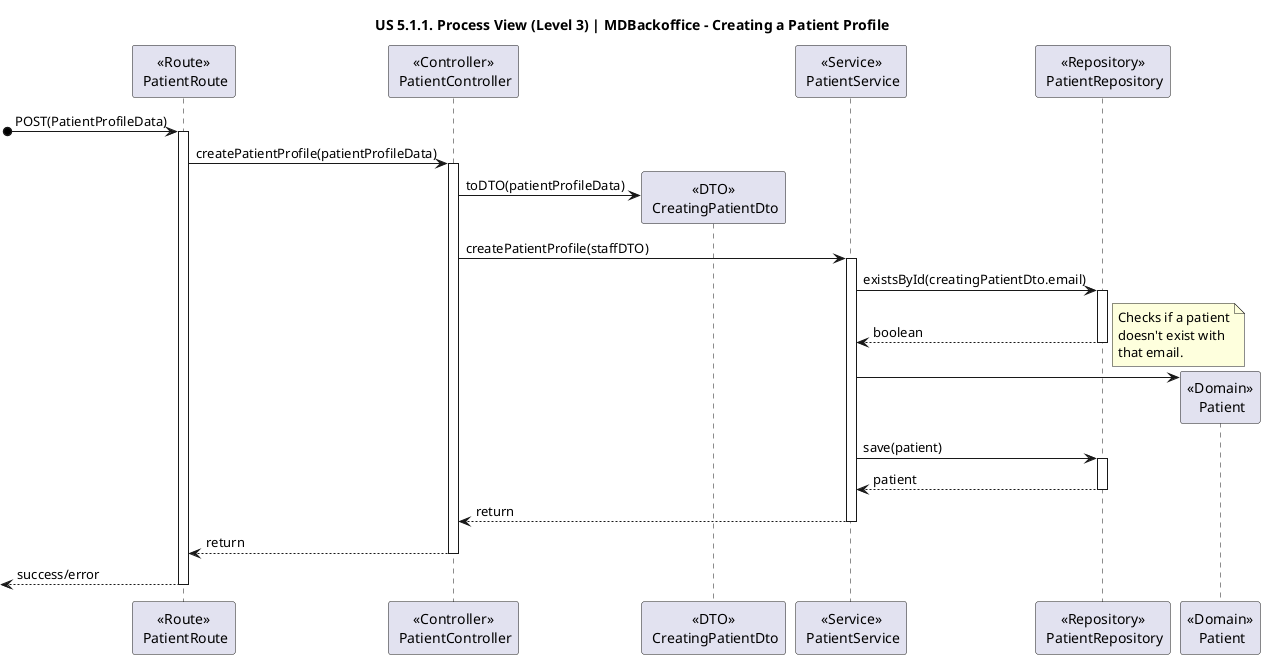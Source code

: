 @startuml
title "US 5.1.1. Process View (Level 3) | MDBackoffice - Creating a Patient Profile"

participant "<<Route>>\n PatientRoute" as ROUTE
participant "<<Controller>>\n PatientController" as CONTROL
participant "<<DTO>>\n CreatingPatientDto" as StaffDTO
participant "<<Service>>\n PatientService" as STAFFServ
participant "<<Repository>>\n PatientRepository" as STAFFRepo
participant "<<Domain>>\n Patient" as STAFF

[o-> ROUTE : POST(PatientProfileData)
Activate ROUTE

ROUTE -> CONTROL : createPatientProfile(patientProfileData)
Activate CONTROL

CONTROL -> StaffDTO** : toDTO(patientProfileData)
CONTROL -> STAFFServ : createPatientProfile(staffDTO)
Activate STAFFServ

STAFFServ -> STAFFRepo : existsById(creatingPatientDto.email)
Activate STAFFRepo

STAFFRepo --> STAFFServ : boolean
note right : Checks if a patient\ndoesn't exist with\nthat email.
Deactivate STAFFRepo

STAFFServ -> STAFF**
STAFFServ -> STAFFRepo : save(patient)
Activate STAFFRepo

STAFFRepo --> STAFFServ : patient
Deactivate STAFFRepo

STAFFServ --> CONTROL : return
deactivate STAFFServ

CONTROL --> ROUTE : return
deactivate CONTROL

Deactivate CONTROL
<-- ROUTE : success/error

Deactivate ROUTE
@enduml